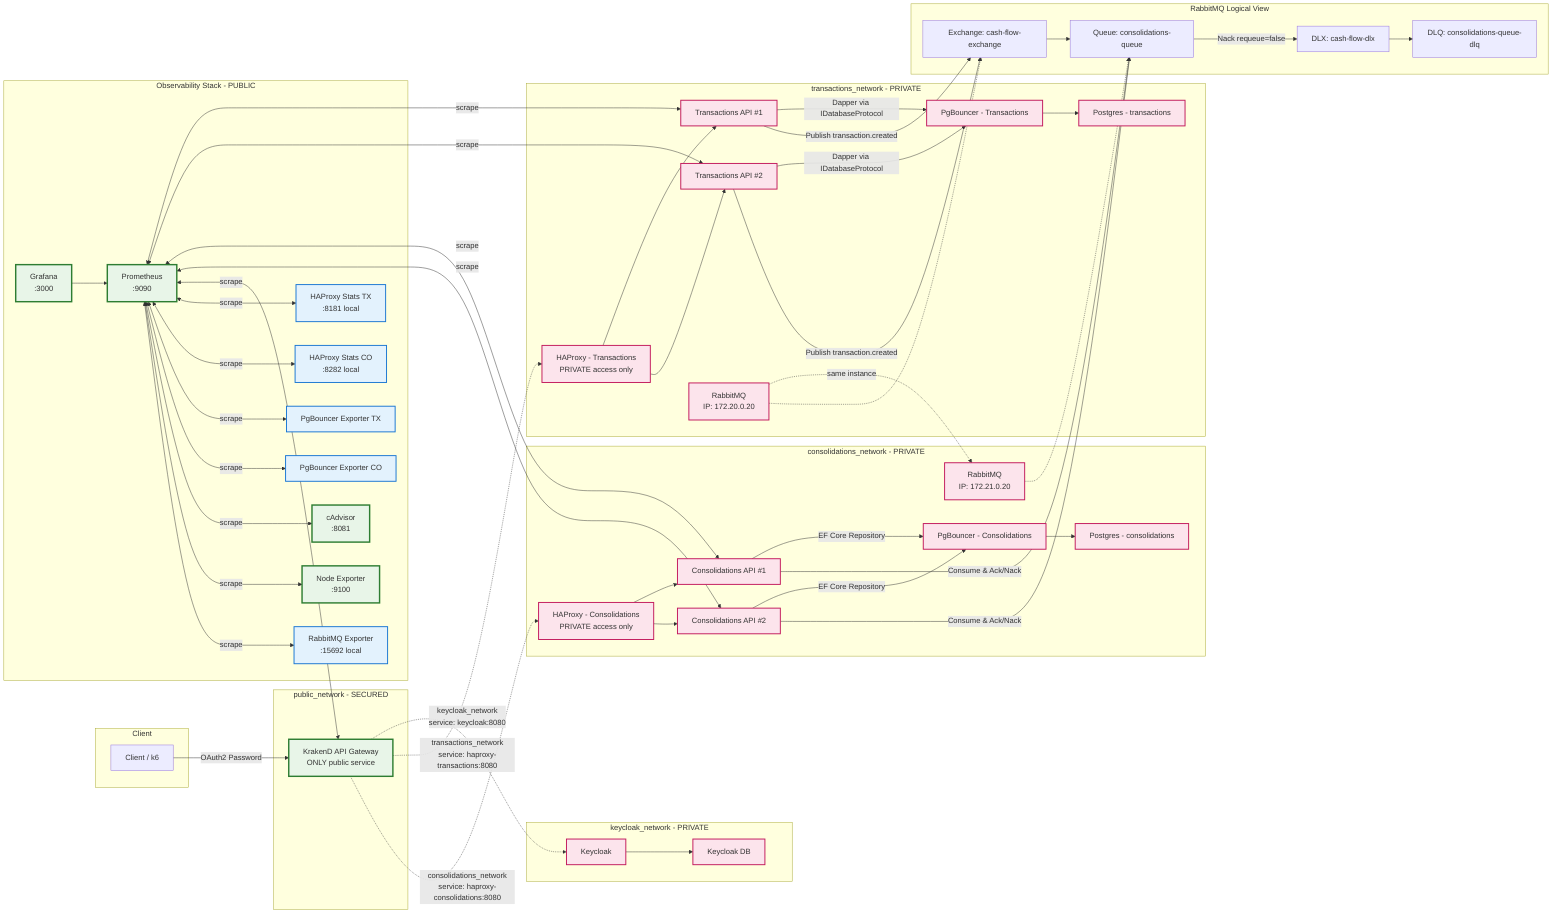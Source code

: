 flowchart LR
  subgraph Client
    U[Client / k6]
  end

  U -->|OAuth2 Password| G[KrakenD API Gateway<br/>ONLY public service]

  subgraph NetPub[public_network - SECURED]
    G
  end

  subgraph NetKeycloak[keycloak_network - PRIVATE]
    KC[Keycloak]
    KCDB[Keycloak DB]
  end

  subgraph NetTx[transactions_network - PRIVATE]
    T1[Transactions API #1]
    T2[Transactions API #2]
    HTX[HAProxy - Transactions<br/>PRIVATE access only]
    PQT[PgBouncer - Transactions]
    DBT[Postgres - transactions]
    MQTx[RabbitMQ<br/>IP: 172.20.0.20]
  end

  subgraph NetCo[consolidations_network - PRIVATE]
    C1[Consolidations API #1]
    C2[Consolidations API #2]
    HCO[HAProxy - Consolidations<br/>PRIVATE access only]
    PQC[PgBouncer - Consolidations]
    DBC[Postgres - consolidations]
    MQCo[RabbitMQ<br/>IP: 172.21.0.20]
  end

  subgraph MQ[RabbitMQ Logical View]
    EX[Exchange: cash-flow-exchange]
    Q[Queue: consolidations-queue]
    DLX[DLX: cash-flow-dlx]
    DLQ[DLQ: consolidations-queue-dlq]
  end

  %% Security-first connections
  G -.->|keycloak_network<br/>service: keycloak:8080| KC
  G -.->|transactions_network<br/>service: haproxy-transactions:8080| HTX
  G -.->|consolidations_network<br/>service: haproxy-consolidations:8080| HCO

  HTX --> T1 & T2
  HCO --> C1 & C2
  KC --> KCDB

  T1 & T2 -->|Dapper via IDatabaseProtocol| PQT --> DBT
  C1 & C2 -->|EF Core Repository| PQC --> DBC

  %% Message flow - same RabbitMQ instance, different network access
  MQTx -.->|same instance| MQCo
  MQTx -.-> EX
  MQCo -.-> Q

  T1 & T2 -->|Publish transaction.created| EX --> Q
  C1 & C2 -->|Consume & Ack/Nack| Q
  Q -->|Nack requeue=false| DLX --> DLQ

  subgraph Observability[Observability Stack - PUBLIC]
    P[Prometheus<br/>:9090]
    Gr[Grafana<br/>:3000]
    HA1[HAProxy Stats TX<br/>:8181 local]
    HA2[HAProxy Stats CO<br/>:8282 local]
    cAdv[cAdvisor<br/>:8081]
    nExp[Node Exporter<br/>:9100]
    pgbExpT[PgBouncer Exporter TX]
    pgbExpC[PgBouncer Exporter CO]
    MQExp[RabbitMQ Exporter<br/>:15692 local]
  end

  P <-- scrape --> T1 & T2 & C1 & C2 & G & HA1 & HA2 & pgbExpT & pgbExpC & cAdv & nExp & MQExp
  Gr --> P

  %% Styling
  classDef public fill:#e8f5e8,stroke:#2e7d32,stroke-width:3px
  classDef private fill:#fce4ec,stroke:#c2185b,stroke-width:2px
  classDef monitoring fill:#e3f2fd,stroke:#1976d2,stroke-width:2px

  class G,P,Gr,cAdv,nExp public
  class KC,T1,T2,C1,C2,HTX,HCO,PQT,PQC,DBT,DBC,KCDB,MQTx,MQCo private
  class HA1,HA2,pgbExpT,pgbExpC,MQExp monitoring